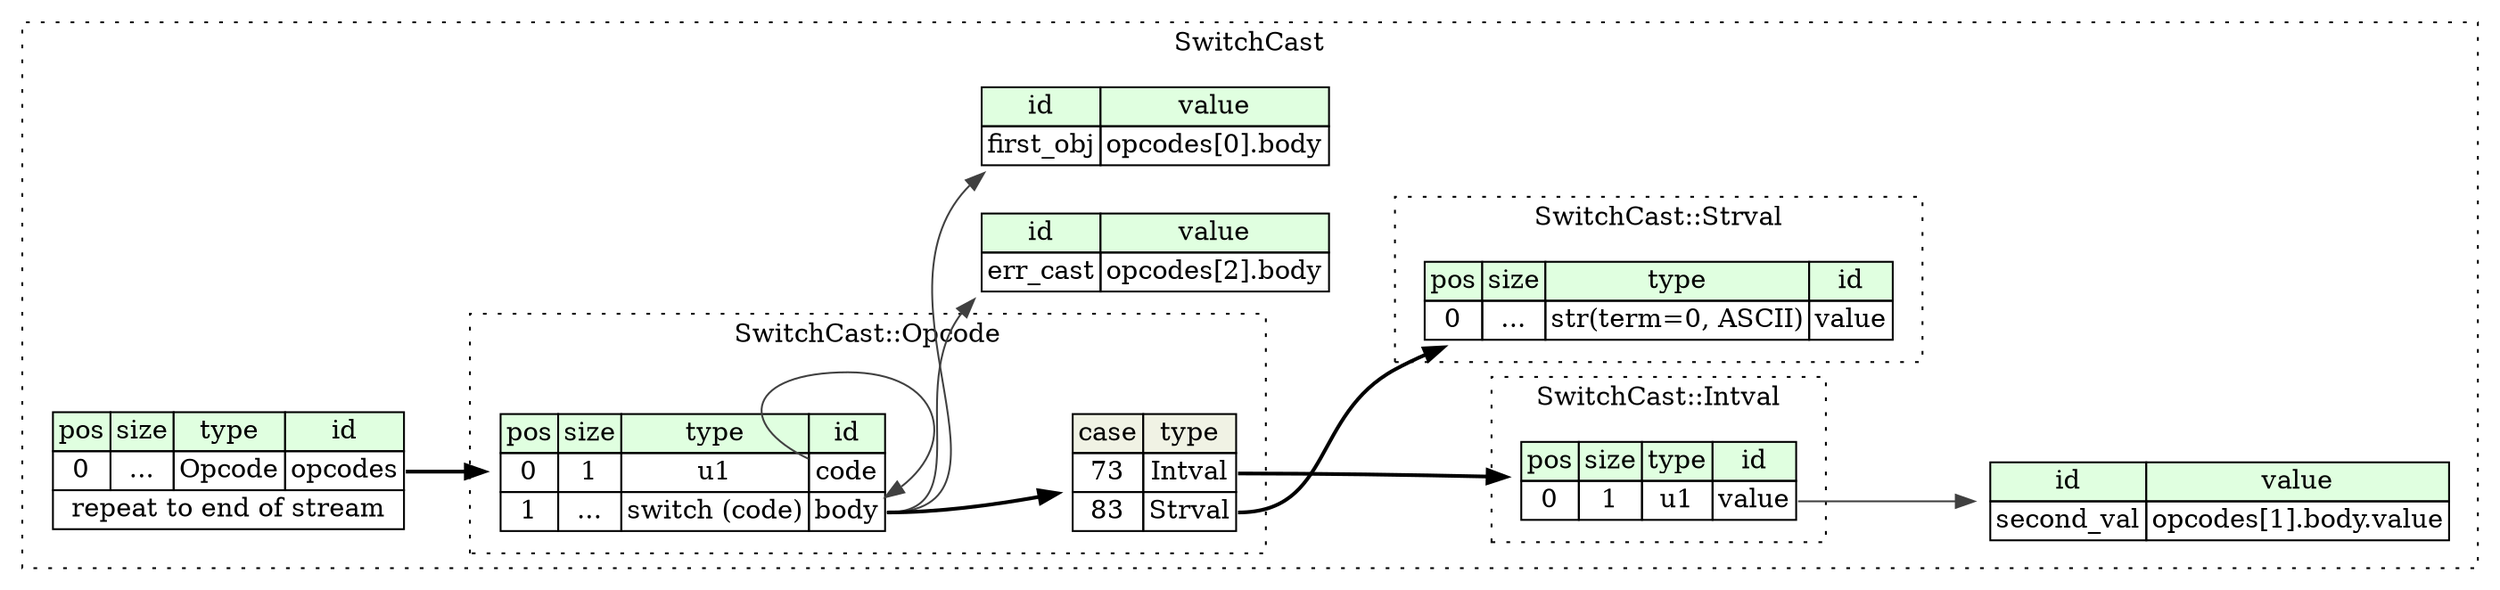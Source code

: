 digraph {
	rankdir=LR;
	node [shape=plaintext];
	subgraph cluster__switch_cast {
		label="SwitchCast";
		graph[style=dotted];

		switch_cast__seq [label=<<TABLE BORDER="0" CELLBORDER="1" CELLSPACING="0">
			<TR><TD BGCOLOR="#E0FFE0">pos</TD><TD BGCOLOR="#E0FFE0">size</TD><TD BGCOLOR="#E0FFE0">type</TD><TD BGCOLOR="#E0FFE0">id</TD></TR>
			<TR><TD PORT="opcodes_pos">0</TD><TD PORT="opcodes_size">...</TD><TD>Opcode</TD><TD PORT="opcodes_type">opcodes</TD></TR>
			<TR><TD COLSPAN="4" PORT="opcodes__repeat">repeat to end of stream</TD></TR>
		</TABLE>>];
		switch_cast__inst__err_cast [label=<<TABLE BORDER="0" CELLBORDER="1" CELLSPACING="0">
			<TR><TD BGCOLOR="#E0FFE0">id</TD><TD BGCOLOR="#E0FFE0">value</TD></TR>
			<TR><TD>err_cast</TD><TD>opcodes[2].body</TD></TR>
		</TABLE>>];
		switch_cast__inst__first_obj [label=<<TABLE BORDER="0" CELLBORDER="1" CELLSPACING="0">
			<TR><TD BGCOLOR="#E0FFE0">id</TD><TD BGCOLOR="#E0FFE0">value</TD></TR>
			<TR><TD>first_obj</TD><TD>opcodes[0].body</TD></TR>
		</TABLE>>];
		switch_cast__inst__second_val [label=<<TABLE BORDER="0" CELLBORDER="1" CELLSPACING="0">
			<TR><TD BGCOLOR="#E0FFE0">id</TD><TD BGCOLOR="#E0FFE0">value</TD></TR>
			<TR><TD>second_val</TD><TD>opcodes[1].body.value</TD></TR>
		</TABLE>>];
		subgraph cluster__intval {
			label="SwitchCast::Intval";
			graph[style=dotted];

			intval__seq [label=<<TABLE BORDER="0" CELLBORDER="1" CELLSPACING="0">
				<TR><TD BGCOLOR="#E0FFE0">pos</TD><TD BGCOLOR="#E0FFE0">size</TD><TD BGCOLOR="#E0FFE0">type</TD><TD BGCOLOR="#E0FFE0">id</TD></TR>
				<TR><TD PORT="value_pos">0</TD><TD PORT="value_size">1</TD><TD>u1</TD><TD PORT="value_type">value</TD></TR>
			</TABLE>>];
		}
		subgraph cluster__opcode {
			label="SwitchCast::Opcode";
			graph[style=dotted];

			opcode__seq [label=<<TABLE BORDER="0" CELLBORDER="1" CELLSPACING="0">
				<TR><TD BGCOLOR="#E0FFE0">pos</TD><TD BGCOLOR="#E0FFE0">size</TD><TD BGCOLOR="#E0FFE0">type</TD><TD BGCOLOR="#E0FFE0">id</TD></TR>
				<TR><TD PORT="code_pos">0</TD><TD PORT="code_size">1</TD><TD>u1</TD><TD PORT="code_type">code</TD></TR>
				<TR><TD PORT="body_pos">1</TD><TD PORT="body_size">...</TD><TD>switch (code)</TD><TD PORT="body_type">body</TD></TR>
			</TABLE>>];
opcode__seq_body_switch [label=<<TABLE BORDER="0" CELLBORDER="1" CELLSPACING="0">
	<TR><TD BGCOLOR="#F0F2E4">case</TD><TD BGCOLOR="#F0F2E4">type</TD></TR>
	<TR><TD>73</TD><TD PORT="case0">Intval</TD></TR>
	<TR><TD>83</TD><TD PORT="case1">Strval</TD></TR>
</TABLE>>];
		}
		subgraph cluster__strval {
			label="SwitchCast::Strval";
			graph[style=dotted];

			strval__seq [label=<<TABLE BORDER="0" CELLBORDER="1" CELLSPACING="0">
				<TR><TD BGCOLOR="#E0FFE0">pos</TD><TD BGCOLOR="#E0FFE0">size</TD><TD BGCOLOR="#E0FFE0">type</TD><TD BGCOLOR="#E0FFE0">id</TD></TR>
				<TR><TD PORT="value_pos">0</TD><TD PORT="value_size">...</TD><TD>str(term=0, ASCII)</TD><TD PORT="value_type">value</TD></TR>
			</TABLE>>];
		}
	}
	switch_cast__seq:opcodes_type -> opcode__seq [style=bold];
	opcode__seq:body_type -> switch_cast__inst__err_cast [color="#404040"];
	opcode__seq:body_type -> switch_cast__inst__first_obj [color="#404040"];
	intval__seq:value_type -> switch_cast__inst__second_val [color="#404040"];
	opcode__seq:body_type -> opcode__seq_body_switch [style=bold];
	opcode__seq_body_switch:case0 -> intval__seq [style=bold];
	opcode__seq_body_switch:case1 -> strval__seq [style=bold];
	opcode__seq:code_type -> opcode__seq:body_type [color="#404040"];
}
